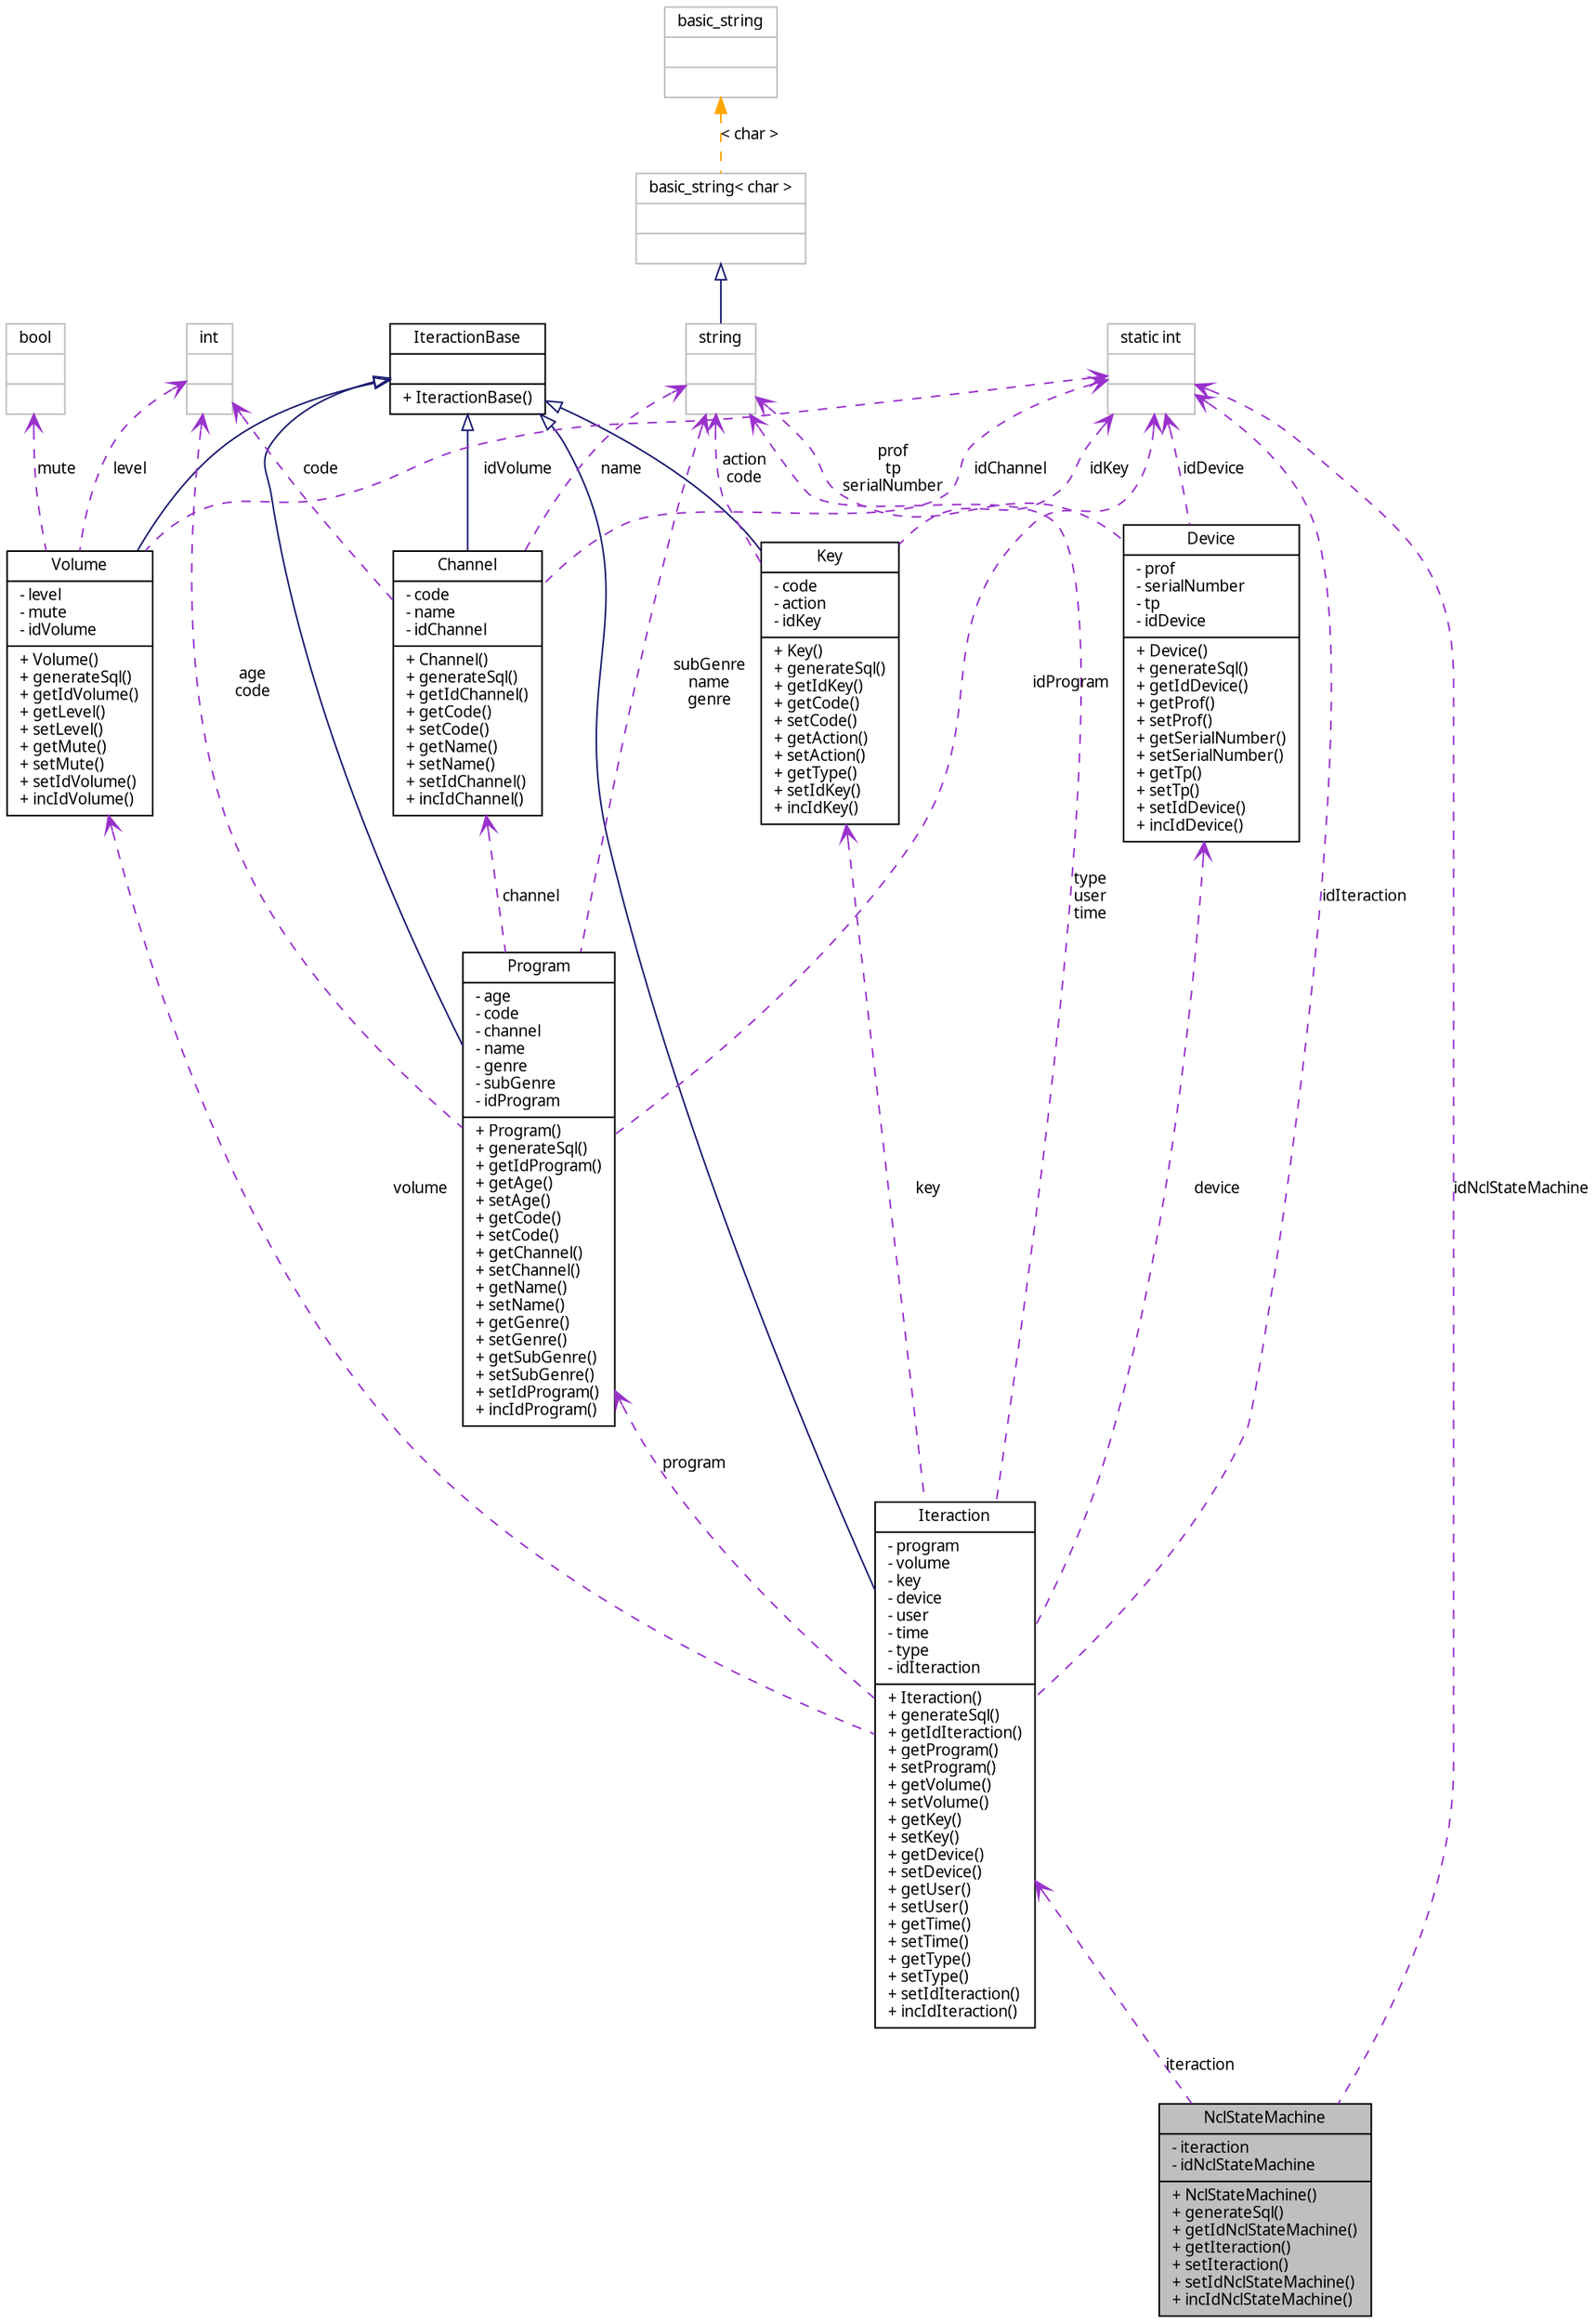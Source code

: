 digraph G
{
  edge [fontname="FreeSans.ttf",fontsize=10,labelfontname="FreeSans.ttf",labelfontsize=10];
  node [fontname="FreeSans.ttf",fontsize=10,shape=record];
  Node1 [label="{NclStateMachine\n|- iteraction\l- idNclStateMachine\l|+ NclStateMachine()\l+ generateSql()\l+ getIdNclStateMachine()\l+ getIteraction()\l+ setIteraction()\l+ setIdNclStateMachine()\l+ incIdNclStateMachine()\l}",height=0.2,width=0.4,color="black", fillcolor="grey75", style="filled" fontcolor="black"];
  Node2 -> Node1 [dir=back,color="darkorchid3",fontsize=10,style="dashed",label="iteraction",arrowtail="open",fontname="FreeSans.ttf"];
  Node2 [label="{Iteraction\n|- program\l- volume\l- key\l- device\l- user\l- time\l- type\l- idIteraction\l|+ Iteraction()\l+ generateSql()\l+ getIdIteraction()\l+ getProgram()\l+ setProgram()\l+ getVolume()\l+ setVolume()\l+ getKey()\l+ setKey()\l+ getDevice()\l+ setDevice()\l+ getUser()\l+ setUser()\l+ getTime()\l+ setTime()\l+ getType()\l+ setType()\l+ setIdIteraction()\l+ incIdIteraction()\l}",height=0.2,width=0.4,color="black", fillcolor="white", style="filled",URL="$classbr_1_1ufscar_1_1lince_1_1ginga_1_1recommender_1_1Iteraction.html"];
  Node3 -> Node2 [dir=back,color="midnightblue",fontsize=10,style="solid",arrowtail="empty",fontname="FreeSans.ttf"];
  Node3 [label="{IteractionBase\n||+ IteractionBase()\l}",height=0.2,width=0.4,color="black", fillcolor="white", style="filled",URL="$classbr_1_1ufscar_1_1lince_1_1ginga_1_1recommender_1_1IteractionBase.html"];
  Node4 -> Node2 [dir=back,color="darkorchid3",fontsize=10,style="dashed",label="program",arrowtail="open",fontname="FreeSans.ttf"];
  Node4 [label="{Program\n|- age\l- code\l- channel\l- name\l- genre\l- subGenre\l- idProgram\l|+ Program()\l+ generateSql()\l+ getIdProgram()\l+ getAge()\l+ setAge()\l+ getCode()\l+ setCode()\l+ getChannel()\l+ setChannel()\l+ getName()\l+ setName()\l+ getGenre()\l+ setGenre()\l+ getSubGenre()\l+ setSubGenre()\l+ setIdProgram()\l+ incIdProgram()\l}",height=0.2,width=0.4,color="black", fillcolor="white", style="filled",URL="$classbr_1_1ufscar_1_1lince_1_1ginga_1_1recommender_1_1Program.html"];
  Node3 -> Node4 [dir=back,color="midnightblue",fontsize=10,style="solid",arrowtail="empty",fontname="FreeSans.ttf"];
  Node5 -> Node4 [dir=back,color="darkorchid3",fontsize=10,style="dashed",label="age\ncode",arrowtail="open",fontname="FreeSans.ttf"];
  Node5 [label="{int\n||}",height=0.2,width=0.4,color="grey75", fillcolor="white", style="filled"];
  Node6 -> Node4 [dir=back,color="darkorchid3",fontsize=10,style="dashed",label="subGenre\nname\ngenre",arrowtail="open",fontname="FreeSans.ttf"];
  Node6 [label="{string\n||}",height=0.2,width=0.4,color="grey75", fillcolor="white", style="filled",tooltip="STL class."];
  Node7 -> Node6 [dir=back,color="midnightblue",fontsize=10,style="solid",arrowtail="empty",fontname="FreeSans.ttf"];
  Node7 [label="{basic_string\< char \>\n||}",height=0.2,width=0.4,color="grey75", fillcolor="white", style="filled"];
  Node8 -> Node7 [dir=back,color="orange",fontsize=10,style="dashed",label="\< char \>",fontname="FreeSans.ttf"];
  Node8 [label="{basic_string\n||}",height=0.2,width=0.4,color="grey75", fillcolor="white", style="filled",tooltip="STL class."];
  Node9 -> Node4 [dir=back,color="darkorchid3",fontsize=10,style="dashed",label="channel",arrowtail="open",fontname="FreeSans.ttf"];
  Node9 [label="{Channel\n|- code\l- name\l- idChannel\l|+ Channel()\l+ generateSql()\l+ getIdChannel()\l+ getCode()\l+ setCode()\l+ getName()\l+ setName()\l+ setIdChannel()\l+ incIdChannel()\l}",height=0.2,width=0.4,color="black", fillcolor="white", style="filled",URL="$classbr_1_1ufscar_1_1lince_1_1ginga_1_1recommender_1_1Channel.html"];
  Node3 -> Node9 [dir=back,color="midnightblue",fontsize=10,style="solid",arrowtail="empty",fontname="FreeSans.ttf"];
  Node5 -> Node9 [dir=back,color="darkorchid3",fontsize=10,style="dashed",label="code",arrowtail="open",fontname="FreeSans.ttf"];
  Node6 -> Node9 [dir=back,color="darkorchid3",fontsize=10,style="dashed",label="name",arrowtail="open",fontname="FreeSans.ttf"];
  Node10 -> Node9 [dir=back,color="darkorchid3",fontsize=10,style="dashed",label="idChannel",arrowtail="open",fontname="FreeSans.ttf"];
  Node10 [label="{static int\n||}",height=0.2,width=0.4,color="grey75", fillcolor="white", style="filled"];
  Node10 -> Node4 [dir=back,color="darkorchid3",fontsize=10,style="dashed",label="idProgram",arrowtail="open",fontname="FreeSans.ttf"];
  Node11 -> Node2 [dir=back,color="darkorchid3",fontsize=10,style="dashed",label="key",arrowtail="open",fontname="FreeSans.ttf"];
  Node11 [label="{Key\n|- code\l- action\l- idKey\l|+ Key()\l+ generateSql()\l+ getIdKey()\l+ getCode()\l+ setCode()\l+ getAction()\l+ setAction()\l+ getType()\l+ setIdKey()\l+ incIdKey()\l}",height=0.2,width=0.4,color="black", fillcolor="white", style="filled",URL="$classbr_1_1ufscar_1_1lince_1_1ginga_1_1recommender_1_1Key.html"];
  Node3 -> Node11 [dir=back,color="midnightblue",fontsize=10,style="solid",arrowtail="empty",fontname="FreeSans.ttf"];
  Node6 -> Node11 [dir=back,color="darkorchid3",fontsize=10,style="dashed",label="action\ncode",arrowtail="open",fontname="FreeSans.ttf"];
  Node10 -> Node11 [dir=back,color="darkorchid3",fontsize=10,style="dashed",label="idKey",arrowtail="open",fontname="FreeSans.ttf"];
  Node6 -> Node2 [dir=back,color="darkorchid3",fontsize=10,style="dashed",label="type\nuser\ntime",arrowtail="open",fontname="FreeSans.ttf"];
  Node12 -> Node2 [dir=back,color="darkorchid3",fontsize=10,style="dashed",label="volume",arrowtail="open",fontname="FreeSans.ttf"];
  Node12 [label="{Volume\n|- level\l- mute\l- idVolume\l|+ Volume()\l+ generateSql()\l+ getIdVolume()\l+ getLevel()\l+ setLevel()\l+ getMute()\l+ setMute()\l+ setIdVolume()\l+ incIdVolume()\l}",height=0.2,width=0.4,color="black", fillcolor="white", style="filled",URL="$classbr_1_1ufscar_1_1lince_1_1ginga_1_1recommender_1_1Volume.html"];
  Node3 -> Node12 [dir=back,color="midnightblue",fontsize=10,style="solid",arrowtail="empty",fontname="FreeSans.ttf"];
  Node5 -> Node12 [dir=back,color="darkorchid3",fontsize=10,style="dashed",label="level",arrowtail="open",fontname="FreeSans.ttf"];
  Node13 -> Node12 [dir=back,color="darkorchid3",fontsize=10,style="dashed",label="mute",arrowtail="open",fontname="FreeSans.ttf"];
  Node13 [label="{bool\n||}",height=0.2,width=0.4,color="grey75", fillcolor="white", style="filled"];
  Node10 -> Node12 [dir=back,color="darkorchid3",fontsize=10,style="dashed",label="idVolume",arrowtail="open",fontname="FreeSans.ttf"];
  Node14 -> Node2 [dir=back,color="darkorchid3",fontsize=10,style="dashed",label="device",arrowtail="open",fontname="FreeSans.ttf"];
  Node14 [label="{Device\n|- prof\l- serialNumber\l- tp\l- idDevice\l|+ Device()\l+ generateSql()\l+ getIdDevice()\l+ getProf()\l+ setProf()\l+ getSerialNumber()\l+ setSerialNumber()\l+ getTp()\l+ setTp()\l+ setIdDevice()\l+ incIdDevice()\l}",height=0.2,width=0.4,color="black", fillcolor="white", style="filled",URL="$classbr_1_1ufscar_1_1lince_1_1ginga_1_1recommender_1_1Device.html"];
  Node6 -> Node14 [dir=back,color="darkorchid3",fontsize=10,style="dashed",label="prof\ntp\nserialNumber",arrowtail="open",fontname="FreeSans.ttf"];
  Node10 -> Node14 [dir=back,color="darkorchid3",fontsize=10,style="dashed",label="idDevice",arrowtail="open",fontname="FreeSans.ttf"];
  Node10 -> Node2 [dir=back,color="darkorchid3",fontsize=10,style="dashed",label="idIteraction",arrowtail="open",fontname="FreeSans.ttf"];
  Node10 -> Node1 [dir=back,color="darkorchid3",fontsize=10,style="dashed",label="idNclStateMachine",arrowtail="open",fontname="FreeSans.ttf"];
}
